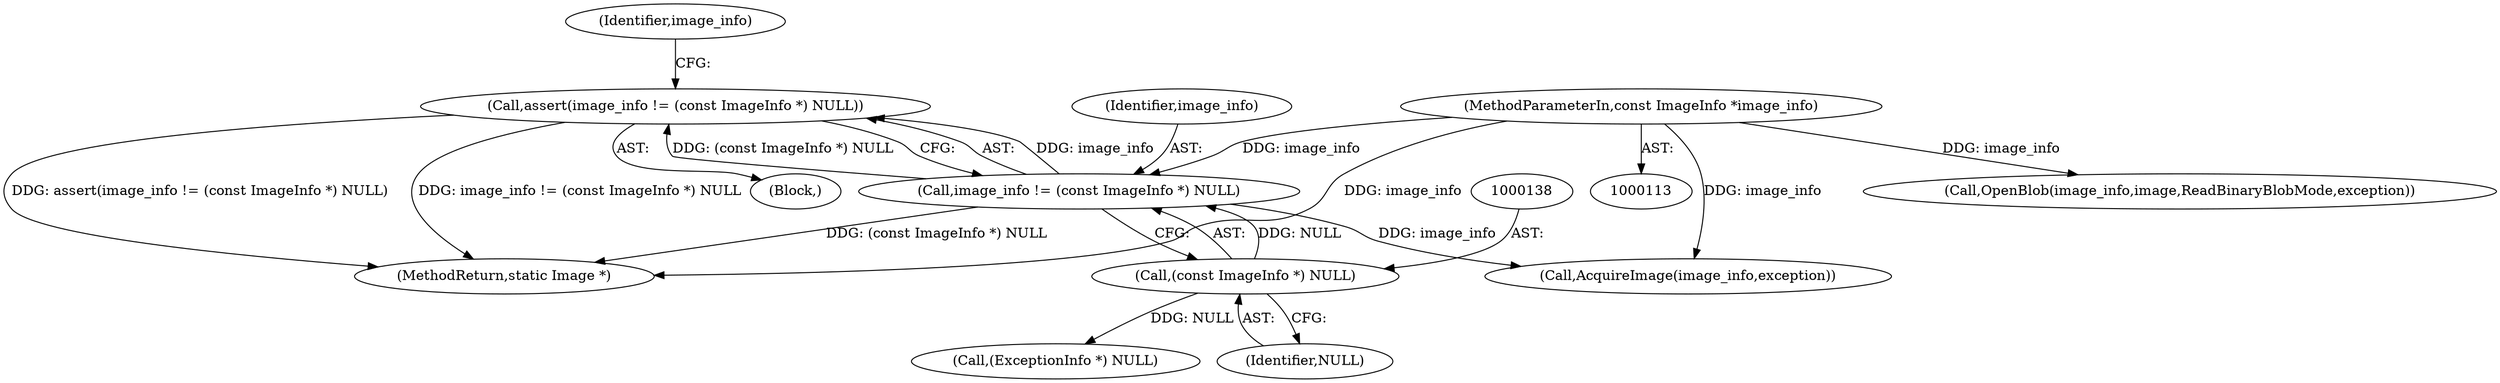 digraph "0_ImageMagick_c78993d138bf480ab4652b5a48379d4ff75ba5f7@API" {
"1000134" [label="(Call,assert(image_info != (const ImageInfo *) NULL))"];
"1000135" [label="(Call,image_info != (const ImageInfo *) NULL)"];
"1000114" [label="(MethodParameterIn,const ImageInfo *image_info)"];
"1000137" [label="(Call,(const ImageInfo *) NULL)"];
"1000116" [label="(Block,)"];
"1000135" [label="(Call,image_info != (const ImageInfo *) NULL)"];
"1000114" [label="(MethodParameterIn,const ImageInfo *image_info)"];
"1000164" [label="(Call,(ExceptionInfo *) NULL)"];
"1000180" [label="(Call,OpenBlob(image_info,image,ReadBinaryBlobMode,exception))"];
"1000139" [label="(Identifier,NULL)"];
"1000175" [label="(Call,AcquireImage(image_info,exception))"];
"1000137" [label="(Call,(const ImageInfo *) NULL)"];
"1000134" [label="(Call,assert(image_info != (const ImageInfo *) NULL))"];
"1000136" [label="(Identifier,image_info)"];
"1000143" [label="(Identifier,image_info)"];
"1001928" [label="(MethodReturn,static Image *)"];
"1000134" -> "1000116"  [label="AST: "];
"1000134" -> "1000135"  [label="CFG: "];
"1000135" -> "1000134"  [label="AST: "];
"1000143" -> "1000134"  [label="CFG: "];
"1000134" -> "1001928"  [label="DDG: assert(image_info != (const ImageInfo *) NULL)"];
"1000134" -> "1001928"  [label="DDG: image_info != (const ImageInfo *) NULL"];
"1000135" -> "1000134"  [label="DDG: image_info"];
"1000135" -> "1000134"  [label="DDG: (const ImageInfo *) NULL"];
"1000135" -> "1000137"  [label="CFG: "];
"1000136" -> "1000135"  [label="AST: "];
"1000137" -> "1000135"  [label="AST: "];
"1000135" -> "1001928"  [label="DDG: (const ImageInfo *) NULL"];
"1000114" -> "1000135"  [label="DDG: image_info"];
"1000137" -> "1000135"  [label="DDG: NULL"];
"1000135" -> "1000175"  [label="DDG: image_info"];
"1000114" -> "1000113"  [label="AST: "];
"1000114" -> "1001928"  [label="DDG: image_info"];
"1000114" -> "1000175"  [label="DDG: image_info"];
"1000114" -> "1000180"  [label="DDG: image_info"];
"1000137" -> "1000139"  [label="CFG: "];
"1000138" -> "1000137"  [label="AST: "];
"1000139" -> "1000137"  [label="AST: "];
"1000137" -> "1000164"  [label="DDG: NULL"];
}
